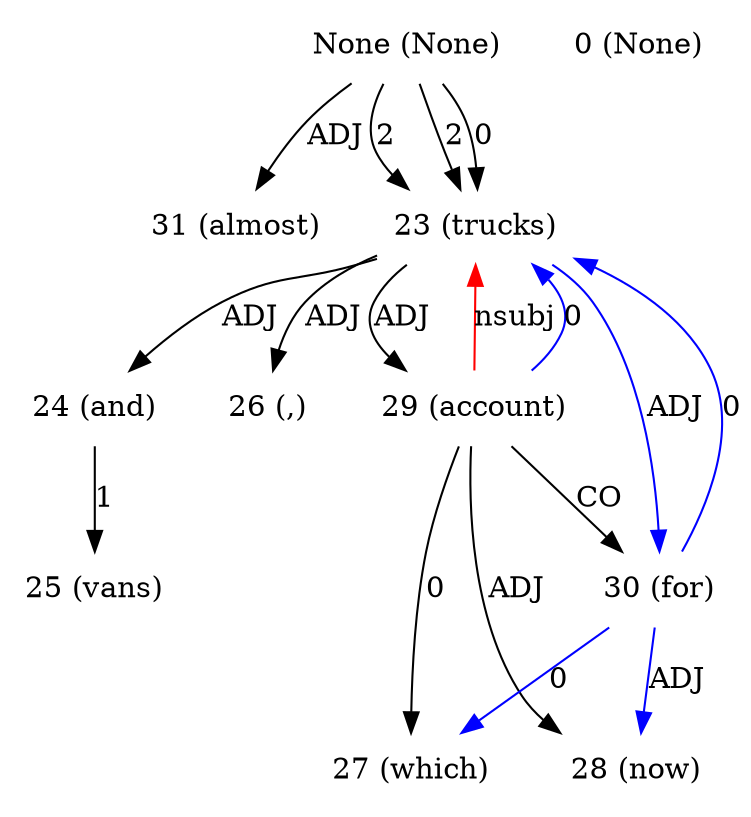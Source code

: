 digraph G{
edge [dir=forward]
node [shape=plaintext]

None [label="None (None)"]
None -> 31 [label="ADJ"]
None [label="None (None)"]
None -> 23 [label="2"]
None [label="None (None)"]
None -> 23 [label="2"]
None [label="None (None)"]
None -> 23 [label="0"]
0 [label="0 (None)"]
23 [label="23 (trucks)"]
23 -> 24 [label="ADJ"]
23 -> 26 [label="ADJ"]
23 -> 29 [label="ADJ"]
23 -> 30 [label="ADJ", color="blue"]
29 -> 23 [label="nsubj", color="red"]
24 [label="24 (and)"]
24 -> 25 [label="1"]
25 [label="25 (vans)"]
26 [label="26 (,)"]
27 [label="27 (which)"]
28 [label="28 (now)"]
29 [label="29 (account)"]
29 -> 30 [label="CO"]
29 -> 27 [label="0"]
29 -> 23 [label="0", color="blue"]
29 -> 28 [label="ADJ"]
30 [label="30 (for)"]
30 -> 23 [label="0", color="blue"]
30 -> 27 [label="0", color="blue"]
30 -> 28 [label="ADJ", color="blue"]
31 [label="31 (almost)"]
}
